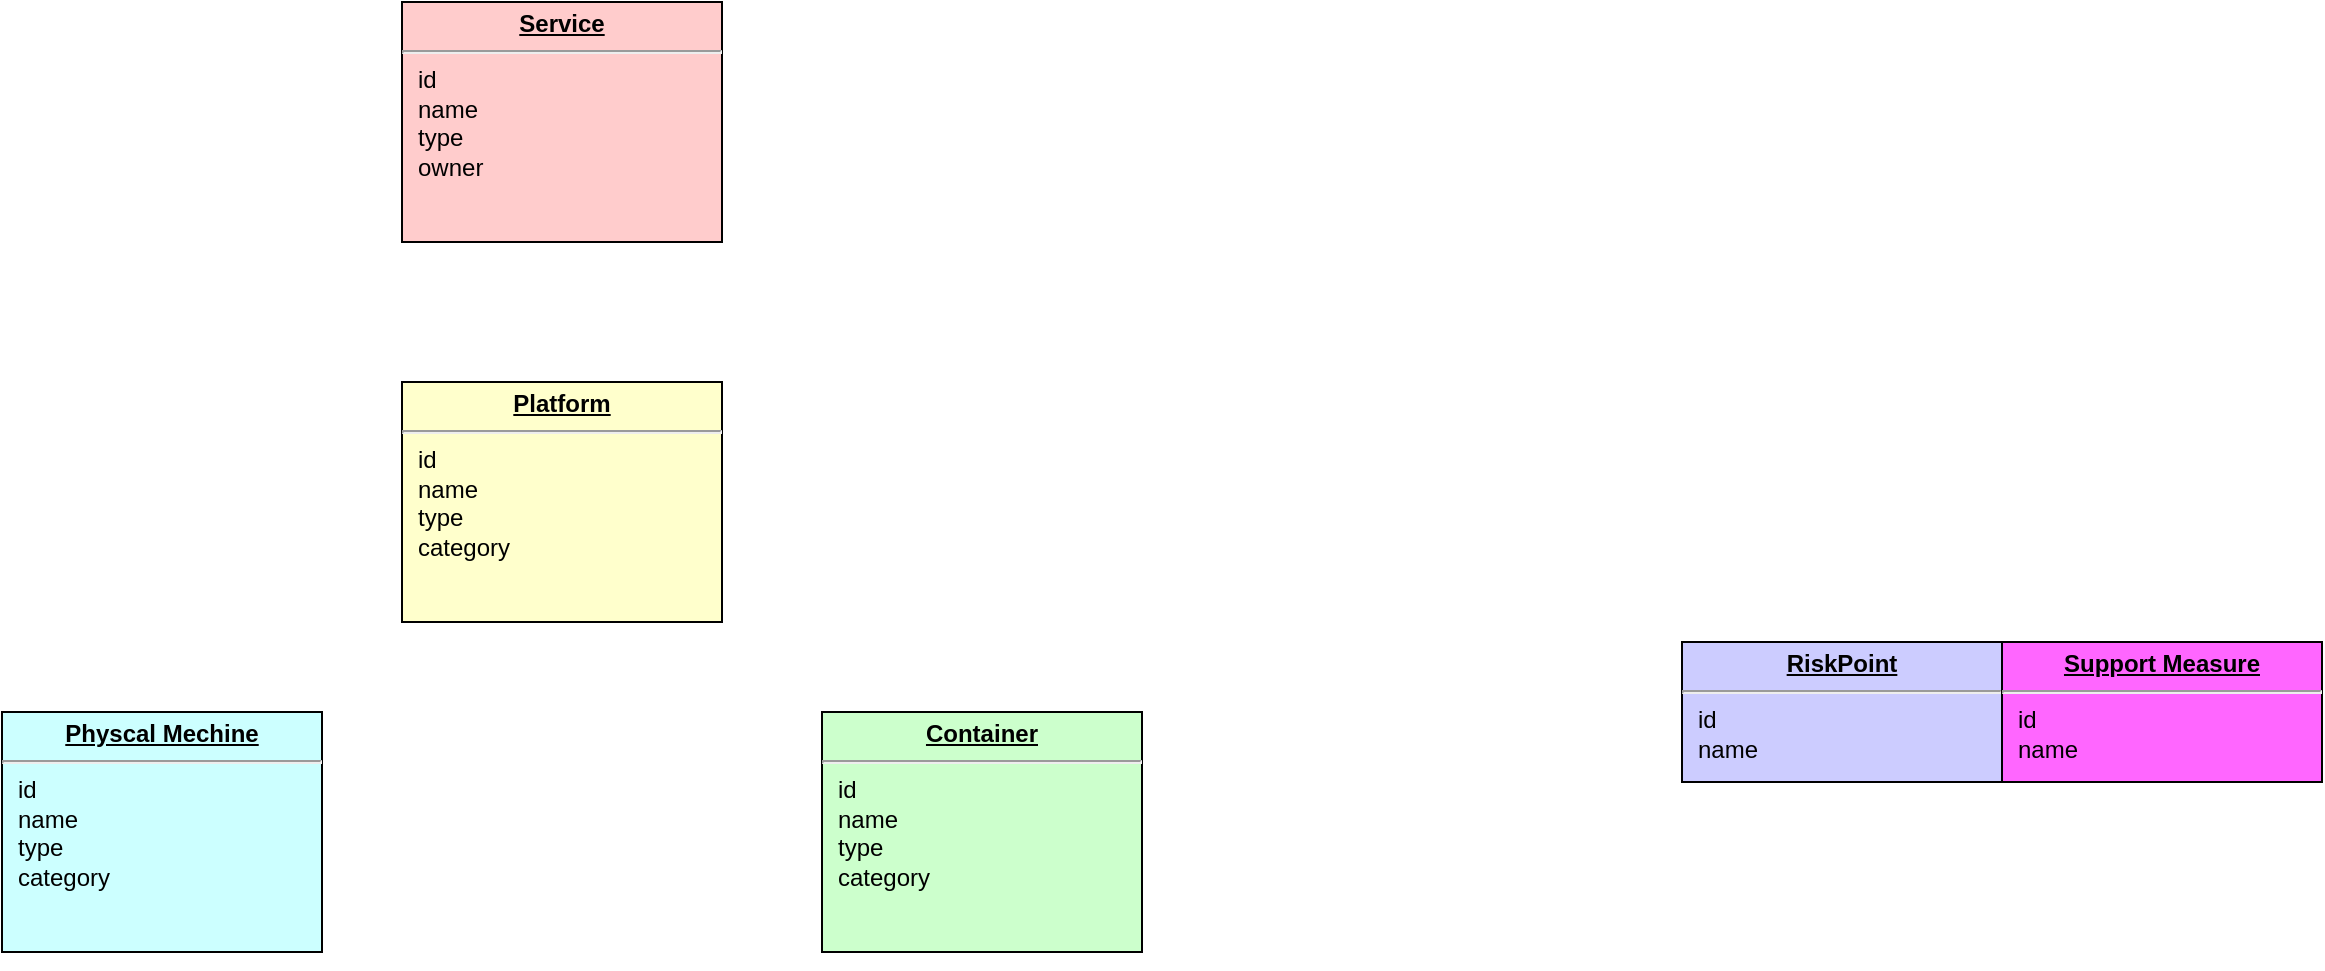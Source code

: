 <mxfile version="10.6.7" type="github"><diagram id="HagEdvDv9o0nsiX48Em3" name="Page-1"><mxGraphModel dx="1240" dy="742" grid="1" gridSize="10" guides="1" tooltips="1" connect="1" arrows="1" fold="1" page="1" pageScale="1" pageWidth="827" pageHeight="1169" math="0" shadow="0"><root><mxCell id="0"/><mxCell id="1" parent="0"/><mxCell id="BKTRrzTu1_jNXCXqqdWc-1" value="&lt;p style=&quot;margin: 0px ; margin-top: 4px ; text-align: center ; text-decoration: underline&quot;&gt;&lt;b&gt;Service&lt;/b&gt;&lt;/p&gt;&lt;hr&gt;&lt;p style=&quot;margin: 0px ; margin-left: 8px&quot;&gt;id&lt;/p&gt;&lt;p style=&quot;margin: 0px ; margin-left: 8px&quot;&gt;name&lt;/p&gt;&lt;p style=&quot;margin: 0px ; margin-left: 8px&quot;&gt;type&lt;/p&gt;&lt;p style=&quot;margin: 0px ; margin-left: 8px&quot;&gt;owner&lt;/p&gt;" style="verticalAlign=top;align=left;overflow=fill;fontSize=12;fontFamily=Helvetica;html=1;fillColor=#FFCCCC;" parent="1" vertex="1"><mxGeometry x="400" y="130" width="160" height="120" as="geometry"/></mxCell><mxCell id="BKTRrzTu1_jNXCXqqdWc-6" value="&lt;p style=&quot;margin: 0px ; margin-top: 4px ; text-align: center ; text-decoration: underline&quot;&gt;&lt;b&gt;Platform&lt;/b&gt;&lt;/p&gt;&lt;hr&gt;&lt;p style=&quot;margin: 0px ; margin-left: 8px&quot;&gt;id&lt;/p&gt;&lt;p style=&quot;margin: 0px ; margin-left: 8px&quot;&gt;name&lt;/p&gt;&lt;p style=&quot;margin: 0px ; margin-left: 8px&quot;&gt;type&lt;/p&gt;&lt;p style=&quot;margin: 0px ; margin-left: 8px&quot;&gt;category&lt;/p&gt;" style="verticalAlign=top;align=left;overflow=fill;fontSize=12;fontFamily=Helvetica;html=1;fillColor=#FFFFCC;" parent="1" vertex="1"><mxGeometry x="400" y="320" width="160" height="120" as="geometry"/></mxCell><mxCell id="BKTRrzTu1_jNXCXqqdWc-7" value="&lt;p style=&quot;margin: 0px ; margin-top: 4px ; text-align: center ; text-decoration: underline&quot;&gt;&lt;b&gt;Container&lt;/b&gt;&lt;/p&gt;&lt;hr&gt;&lt;p style=&quot;margin: 0px ; margin-left: 8px&quot;&gt;id&lt;/p&gt;&lt;p style=&quot;margin: 0px ; margin-left: 8px&quot;&gt;name&lt;/p&gt;&lt;p style=&quot;margin: 0px ; margin-left: 8px&quot;&gt;type&lt;/p&gt;&lt;p style=&quot;margin: 0px ; margin-left: 8px&quot;&gt;category&lt;br&gt;&lt;/p&gt;" style="verticalAlign=top;align=left;overflow=fill;fontSize=12;fontFamily=Helvetica;html=1;fillColor=#CCFFCC;" parent="1" vertex="1"><mxGeometry x="610" y="485" width="160" height="120" as="geometry"/></mxCell><mxCell id="BKTRrzTu1_jNXCXqqdWc-8" value="&lt;p style=&quot;margin: 0px ; margin-top: 4px ; text-align: center ; text-decoration: underline&quot;&gt;&lt;b&gt;Physcal Mechine&lt;/b&gt;&lt;/p&gt;&lt;hr&gt;&lt;p style=&quot;margin: 0px ; margin-left: 8px&quot;&gt;id&lt;/p&gt;&lt;p style=&quot;margin: 0px ; margin-left: 8px&quot;&gt;name&lt;/p&gt;&lt;p style=&quot;margin: 0px ; margin-left: 8px&quot;&gt;type&lt;/p&gt;&lt;p style=&quot;margin: 0px ; margin-left: 8px&quot;&gt;category&lt;br&gt;&lt;/p&gt;" style="verticalAlign=top;align=left;overflow=fill;fontSize=12;fontFamily=Helvetica;html=1;fillColor=#CCFFFF;" parent="1" vertex="1"><mxGeometry x="200" y="485" width="160" height="120" as="geometry"/></mxCell><mxCell id="fMxf9Tr8na0F-Svcyz7Z-8" style="edgeStyle=orthogonalEdgeStyle;rounded=0;orthogonalLoop=1;jettySize=auto;html=1;exitX=0.5;exitY=1;exitDx=0;exitDy=0;" edge="1" parent="1" source="BKTRrzTu1_jNXCXqqdWc-8" target="BKTRrzTu1_jNXCXqqdWc-8"><mxGeometry relative="1" as="geometry"/></mxCell><mxCell id="fMxf9Tr8na0F-Svcyz7Z-12" value="&lt;p style=&quot;margin: 0px ; margin-top: 4px ; text-align: center ; text-decoration: underline&quot;&gt;&lt;b&gt;RiskPoint&lt;/b&gt;&lt;/p&gt;&lt;hr&gt;&lt;p style=&quot;margin: 0px ; margin-left: 8px&quot;&gt;id&lt;/p&gt;&lt;p style=&quot;margin: 0px ; margin-left: 8px&quot;&gt;name&lt;/p&gt;" style="verticalAlign=top;align=left;overflow=fill;fontSize=12;fontFamily=Helvetica;html=1;fillColor=#CCCCFF;" vertex="1" parent="1"><mxGeometry x="1040" y="450" width="160" height="70" as="geometry"/></mxCell><mxCell id="fMxf9Tr8na0F-Svcyz7Z-13" value="&lt;p style=&quot;margin: 0px ; margin-top: 4px ; text-align: center ; text-decoration: underline&quot;&gt;&lt;b&gt;Support Measure&lt;/b&gt;&lt;/p&gt;&lt;hr&gt;&lt;p style=&quot;margin: 0px ; margin-left: 8px&quot;&gt;id&lt;/p&gt;&lt;p style=&quot;margin: 0px ; margin-left: 8px&quot;&gt;name&lt;/p&gt;" style="verticalAlign=top;align=left;overflow=fill;fontSize=12;fontFamily=Helvetica;html=1;fillColor=#FF66FF;" vertex="1" parent="1"><mxGeometry x="1200" y="450" width="160" height="70" as="geometry"/></mxCell><mxCell id="fMxf9Tr8na0F-Svcyz7Z-18" style="edgeStyle=orthogonalEdgeStyle;rounded=0;orthogonalLoop=1;jettySize=auto;html=1;exitX=0.5;exitY=1;exitDx=0;exitDy=0;" edge="1" parent="1" source="fMxf9Tr8na0F-Svcyz7Z-12" target="fMxf9Tr8na0F-Svcyz7Z-12"><mxGeometry relative="1" as="geometry"/></mxCell><mxCell id="fMxf9Tr8na0F-Svcyz7Z-19" style="edgeStyle=orthogonalEdgeStyle;rounded=0;orthogonalLoop=1;jettySize=auto;html=1;exitX=0.5;exitY=1;exitDx=0;exitDy=0;" edge="1" parent="1" source="fMxf9Tr8na0F-Svcyz7Z-12" target="fMxf9Tr8na0F-Svcyz7Z-12"><mxGeometry relative="1" as="geometry"/></mxCell></root></mxGraphModel></diagram></mxfile>